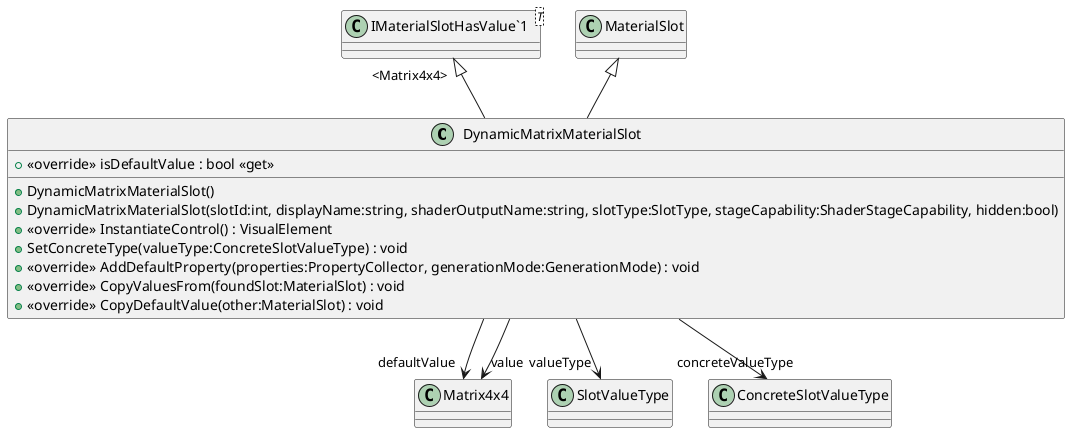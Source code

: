 @startuml
class DynamicMatrixMaterialSlot {
    + DynamicMatrixMaterialSlot()
    + DynamicMatrixMaterialSlot(slotId:int, displayName:string, shaderOutputName:string, slotType:SlotType, stageCapability:ShaderStageCapability, hidden:bool)
    + <<override>> InstantiateControl() : VisualElement
    + <<override>> isDefaultValue : bool <<get>>
    + SetConcreteType(valueType:ConcreteSlotValueType) : void
    + <<override>> AddDefaultProperty(properties:PropertyCollector, generationMode:GenerationMode) : void
    + <<override>> CopyValuesFrom(foundSlot:MaterialSlot) : void
    + <<override>> CopyDefaultValue(other:MaterialSlot) : void
}
class "IMaterialSlotHasValue`1"<T> {
}
MaterialSlot <|-- DynamicMatrixMaterialSlot
"IMaterialSlotHasValue`1" "<Matrix4x4>" <|-- DynamicMatrixMaterialSlot
DynamicMatrixMaterialSlot --> "defaultValue" Matrix4x4
DynamicMatrixMaterialSlot --> "value" Matrix4x4
DynamicMatrixMaterialSlot --> "valueType" SlotValueType
DynamicMatrixMaterialSlot --> "concreteValueType" ConcreteSlotValueType
@enduml
